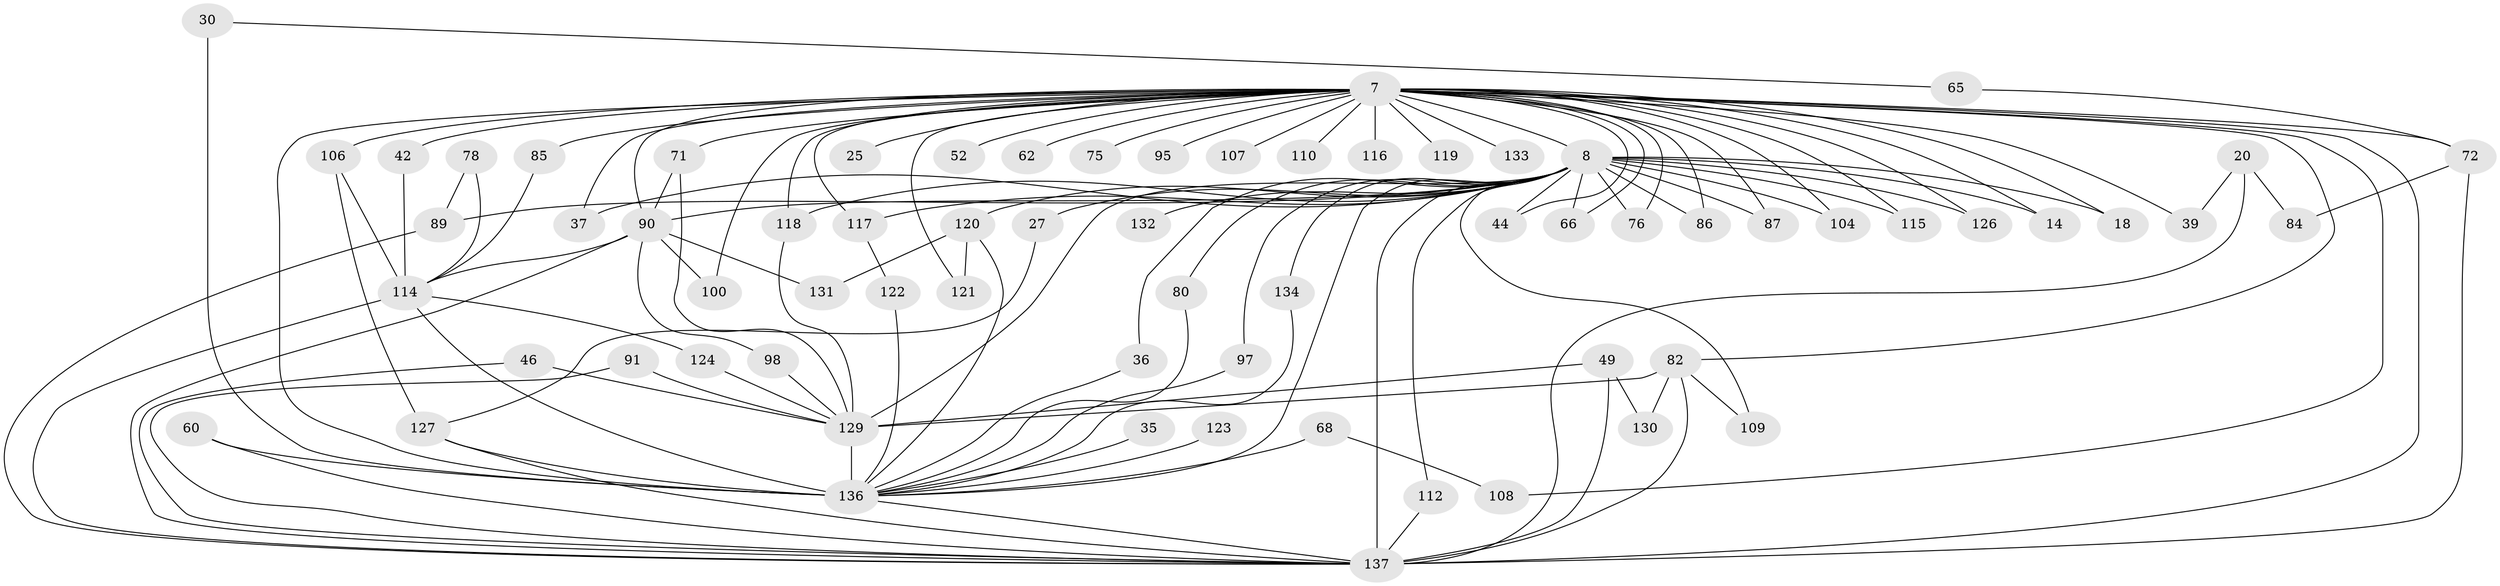 // original degree distribution, {27: 0.014598540145985401, 26: 0.014598540145985401, 32: 0.0072992700729927005, 24: 0.0072992700729927005, 23: 0.0072992700729927005, 31: 0.0072992700729927005, 15: 0.0072992700729927005, 18: 0.0072992700729927005, 13: 0.0072992700729927005, 7: 0.021897810218978103, 5: 0.043795620437956206, 2: 0.583941605839416, 4: 0.08029197080291971, 3: 0.18248175182481752, 6: 0.0072992700729927005}
// Generated by graph-tools (version 1.1) at 2025/45/03/09/25 04:45:18]
// undirected, 68 vertices, 124 edges
graph export_dot {
graph [start="1"]
  node [color=gray90,style=filled];
  7 [super="+6+3"];
  8 [super="+4"];
  14;
  18;
  20;
  25;
  27;
  30;
  35;
  36;
  37;
  39;
  42;
  44;
  46;
  49 [super="+47"];
  52;
  60;
  62;
  65;
  66;
  68;
  71 [super="+53"];
  72 [super="+17+29"];
  75;
  76;
  78;
  80;
  82 [super="+67+77"];
  84;
  85;
  86;
  87;
  89 [super="+28"];
  90 [super="+59+56"];
  91;
  95 [super="+51"];
  97 [super="+32"];
  98;
  100;
  104;
  106 [super="+69+34"];
  107;
  108;
  109;
  110;
  112;
  114 [super="+40+61"];
  115;
  116;
  117 [super="+43"];
  118 [super="+45+50+88"];
  119;
  120 [super="+22"];
  121;
  122;
  123;
  124;
  126 [super="+125+101+19"];
  127 [super="+58+94+93"];
  129 [super="+128"];
  130;
  131;
  132;
  133;
  134;
  136 [super="+135"];
  137 [super="+15+103+10"];
  7 -- 8 [weight=8];
  7 -- 14;
  7 -- 18;
  7 -- 25 [weight=2];
  7 -- 86;
  7 -- 87;
  7 -- 106 [weight=4];
  7 -- 107 [weight=2];
  7 -- 116 [weight=2];
  7 -- 121;
  7 -- 66;
  7 -- 133 [weight=2];
  7 -- 85;
  7 -- 100;
  7 -- 42;
  7 -- 44;
  7 -- 108;
  7 -- 110 [weight=2];
  7 -- 115;
  7 -- 117 [weight=2];
  7 -- 119 [weight=2];
  7 -- 72 [weight=4];
  7 -- 136 [weight=13];
  7 -- 75 [weight=2];
  7 -- 76;
  7 -- 95 [weight=3];
  7 -- 37;
  7 -- 39;
  7 -- 104;
  7 -- 52 [weight=2];
  7 -- 118 [weight=2];
  7 -- 126 [weight=4];
  7 -- 62 [weight=2];
  7 -- 71;
  7 -- 90;
  7 -- 137 [weight=10];
  7 -- 82 [weight=2];
  8 -- 27 [weight=2];
  8 -- 44;
  8 -- 86;
  8 -- 90 [weight=4];
  8 -- 97;
  8 -- 104;
  8 -- 112;
  8 -- 118 [weight=3];
  8 -- 132 [weight=2];
  8 -- 134;
  8 -- 117;
  8 -- 66;
  8 -- 76;
  8 -- 14;
  8 -- 80;
  8 -- 18;
  8 -- 87;
  8 -- 89 [weight=2];
  8 -- 36;
  8 -- 37;
  8 -- 109;
  8 -- 115;
  8 -- 120 [weight=2];
  8 -- 126;
  8 -- 136 [weight=4];
  8 -- 129 [weight=6];
  8 -- 137 [weight=8];
  20 -- 39;
  20 -- 84;
  20 -- 137 [weight=2];
  27 -- 127;
  30 -- 65;
  30 -- 136 [weight=2];
  35 -- 136;
  36 -- 136;
  42 -- 114;
  46 -- 129;
  46 -- 137;
  49 -- 130;
  49 -- 137 [weight=3];
  49 -- 129;
  60 -- 136;
  60 -- 137;
  65 -- 72;
  68 -- 108;
  68 -- 136 [weight=2];
  71 -- 90;
  71 -- 129;
  72 -- 84;
  72 -- 137;
  78 -- 89;
  78 -- 114;
  80 -- 136;
  82 -- 130;
  82 -- 109;
  82 -- 129;
  82 -- 137;
  85 -- 114;
  89 -- 137;
  90 -- 114 [weight=2];
  90 -- 98;
  90 -- 131;
  90 -- 100;
  90 -- 137 [weight=2];
  91 -- 129;
  91 -- 137;
  97 -- 136;
  98 -- 129;
  106 -- 114;
  106 -- 127;
  112 -- 137;
  114 -- 124;
  114 -- 136 [weight=2];
  114 -- 137 [weight=2];
  117 -- 122;
  118 -- 129;
  120 -- 131;
  120 -- 121;
  120 -- 136;
  122 -- 136;
  123 -- 136 [weight=2];
  124 -- 129;
  127 -- 136 [weight=4];
  127 -- 137;
  129 -- 136 [weight=6];
  134 -- 136;
  136 -- 137 [weight=5];
}
